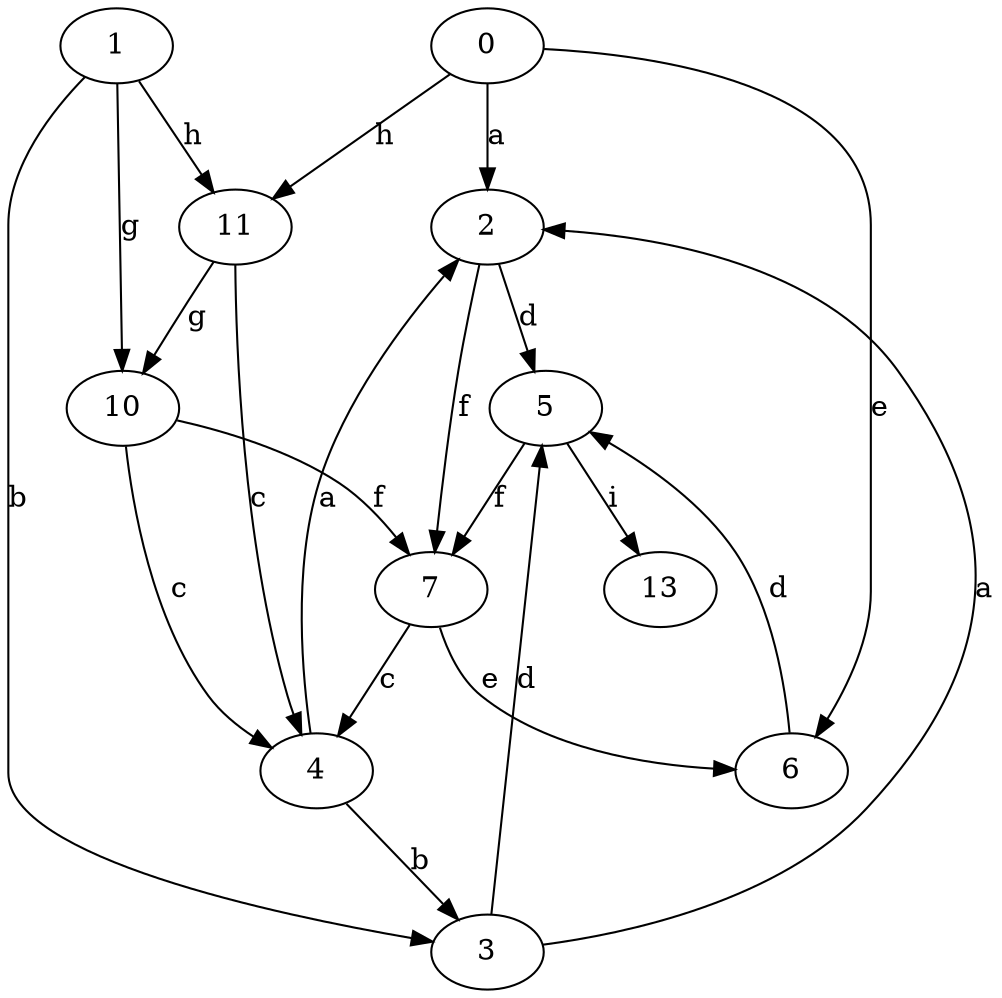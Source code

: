 strict digraph  {
0;
1;
2;
3;
4;
5;
6;
7;
10;
11;
13;
0 -> 2  [label=a];
0 -> 6  [label=e];
0 -> 11  [label=h];
1 -> 3  [label=b];
1 -> 10  [label=g];
1 -> 11  [label=h];
2 -> 5  [label=d];
2 -> 7  [label=f];
3 -> 2  [label=a];
3 -> 5  [label=d];
4 -> 2  [label=a];
4 -> 3  [label=b];
5 -> 7  [label=f];
5 -> 13  [label=i];
6 -> 5  [label=d];
7 -> 4  [label=c];
7 -> 6  [label=e];
10 -> 4  [label=c];
10 -> 7  [label=f];
11 -> 4  [label=c];
11 -> 10  [label=g];
}
